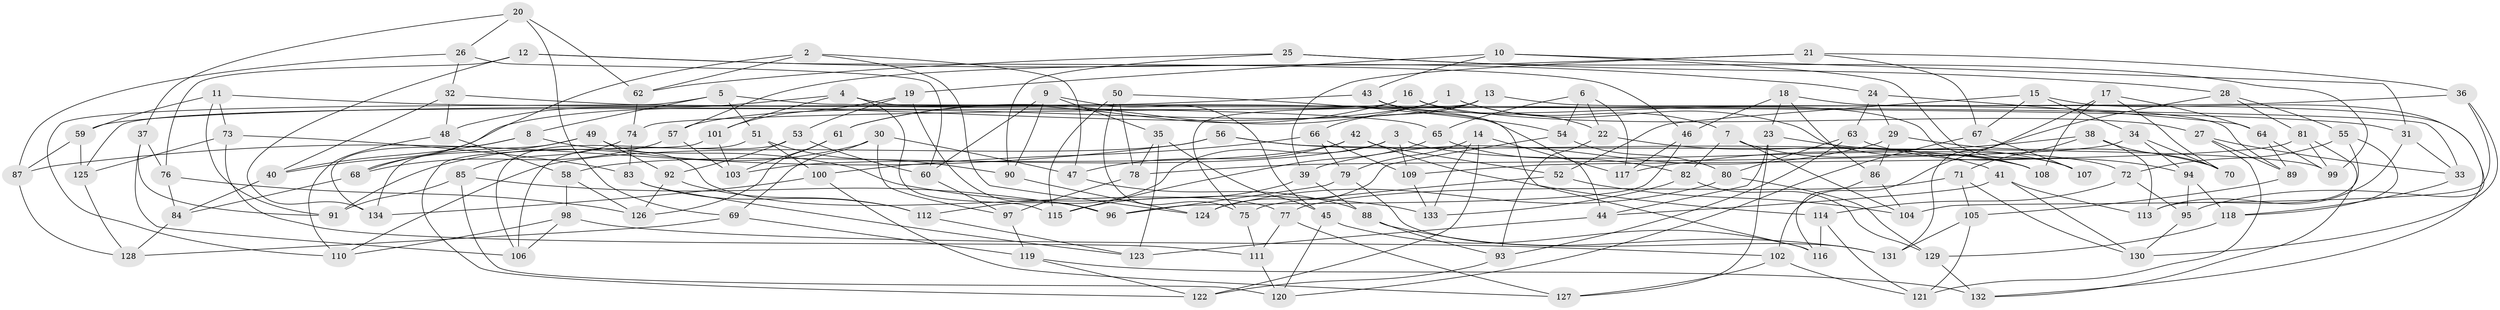 // Generated by graph-tools (version 1.1) at 2025/11/02/27/25 16:11:49]
// undirected, 134 vertices, 268 edges
graph export_dot {
graph [start="1"]
  node [color=gray90,style=filled];
  1;
  2;
  3;
  4;
  5;
  6;
  7;
  8;
  9;
  10;
  11;
  12;
  13;
  14;
  15;
  16;
  17;
  18;
  19;
  20;
  21;
  22;
  23;
  24;
  25;
  26;
  27;
  28;
  29;
  30;
  31;
  32;
  33;
  34;
  35;
  36;
  37;
  38;
  39;
  40;
  41;
  42;
  43;
  44;
  45;
  46;
  47;
  48;
  49;
  50;
  51;
  52;
  53;
  54;
  55;
  56;
  57;
  58;
  59;
  60;
  61;
  62;
  63;
  64;
  65;
  66;
  67;
  68;
  69;
  70;
  71;
  72;
  73;
  74;
  75;
  76;
  77;
  78;
  79;
  80;
  81;
  82;
  83;
  84;
  85;
  86;
  87;
  88;
  89;
  90;
  91;
  92;
  93;
  94;
  95;
  96;
  97;
  98;
  99;
  100;
  101;
  102;
  103;
  104;
  105;
  106;
  107;
  108;
  109;
  110;
  111;
  112;
  113;
  114;
  115;
  116;
  117;
  118;
  119;
  120;
  121;
  122;
  123;
  124;
  125;
  126;
  127;
  128;
  129;
  130;
  131;
  132;
  133;
  134;
  1 -- 108;
  1 -- 61;
  1 -- 7;
  1 -- 40;
  2 -- 62;
  2 -- 68;
  2 -- 47;
  2 -- 124;
  3 -- 109;
  3 -- 72;
  3 -- 58;
  3 -- 112;
  4 -- 115;
  4 -- 101;
  4 -- 48;
  4 -- 116;
  5 -- 51;
  5 -- 33;
  5 -- 110;
  5 -- 8;
  6 -- 65;
  6 -- 117;
  6 -- 54;
  6 -- 22;
  7 -- 104;
  7 -- 108;
  7 -- 82;
  8 -- 133;
  8 -- 40;
  8 -- 134;
  9 -- 45;
  9 -- 60;
  9 -- 35;
  9 -- 90;
  10 -- 107;
  10 -- 43;
  10 -- 31;
  10 -- 19;
  11 -- 31;
  11 -- 59;
  11 -- 91;
  11 -- 73;
  12 -- 46;
  12 -- 24;
  12 -- 76;
  12 -- 134;
  13 -- 66;
  13 -- 75;
  13 -- 89;
  13 -- 57;
  14 -- 79;
  14 -- 117;
  14 -- 133;
  14 -- 122;
  15 -- 67;
  15 -- 95;
  15 -- 52;
  15 -- 34;
  16 -- 22;
  16 -- 125;
  16 -- 61;
  16 -- 27;
  17 -- 64;
  17 -- 108;
  17 -- 70;
  17 -- 131;
  18 -- 132;
  18 -- 46;
  18 -- 86;
  18 -- 23;
  19 -- 53;
  19 -- 101;
  19 -- 96;
  20 -- 26;
  20 -- 62;
  20 -- 37;
  20 -- 69;
  21 -- 57;
  21 -- 39;
  21 -- 36;
  21 -- 67;
  22 -- 93;
  22 -- 41;
  23 -- 107;
  23 -- 44;
  23 -- 127;
  24 -- 63;
  24 -- 29;
  24 -- 64;
  25 -- 62;
  25 -- 90;
  25 -- 28;
  25 -- 99;
  26 -- 60;
  26 -- 32;
  26 -- 87;
  27 -- 89;
  27 -- 33;
  27 -- 121;
  28 -- 102;
  28 -- 55;
  28 -- 81;
  29 -- 39;
  29 -- 70;
  29 -- 86;
  30 -- 91;
  30 -- 47;
  30 -- 69;
  30 -- 97;
  31 -- 33;
  31 -- 113;
  32 -- 40;
  32 -- 65;
  32 -- 48;
  33 -- 118;
  34 -- 70;
  34 -- 78;
  34 -- 94;
  35 -- 78;
  35 -- 123;
  35 -- 45;
  36 -- 104;
  36 -- 130;
  36 -- 74;
  37 -- 106;
  37 -- 76;
  37 -- 91;
  38 -- 71;
  38 -- 113;
  38 -- 70;
  38 -- 117;
  39 -- 88;
  39 -- 115;
  40 -- 84;
  41 -- 44;
  41 -- 130;
  41 -- 113;
  42 -- 114;
  42 -- 52;
  42 -- 47;
  42 -- 103;
  43 -- 107;
  43 -- 44;
  43 -- 59;
  44 -- 123;
  45 -- 116;
  45 -- 120;
  46 -- 96;
  46 -- 117;
  47 -- 88;
  48 -- 110;
  48 -- 58;
  49 -- 77;
  49 -- 68;
  49 -- 92;
  49 -- 134;
  50 -- 54;
  50 -- 75;
  50 -- 115;
  50 -- 78;
  51 -- 90;
  51 -- 106;
  51 -- 100;
  52 -- 75;
  52 -- 104;
  53 -- 92;
  53 -- 106;
  53 -- 60;
  54 -- 80;
  54 -- 124;
  55 -- 113;
  55 -- 118;
  55 -- 72;
  56 -- 87;
  56 -- 99;
  56 -- 108;
  56 -- 110;
  57 -- 68;
  57 -- 103;
  58 -- 126;
  58 -- 98;
  59 -- 125;
  59 -- 87;
  60 -- 97;
  61 -- 126;
  61 -- 103;
  62 -- 74;
  63 -- 93;
  63 -- 80;
  63 -- 94;
  64 -- 89;
  64 -- 99;
  65 -- 82;
  65 -- 115;
  66 -- 109;
  66 -- 79;
  66 -- 100;
  67 -- 120;
  67 -- 107;
  68 -- 84;
  69 -- 128;
  69 -- 119;
  71 -- 77;
  71 -- 105;
  71 -- 130;
  72 -- 95;
  72 -- 114;
  73 -- 125;
  73 -- 111;
  73 -- 83;
  74 -- 85;
  74 -- 83;
  75 -- 111;
  76 -- 126;
  76 -- 84;
  77 -- 127;
  77 -- 111;
  78 -- 97;
  79 -- 131;
  79 -- 96;
  80 -- 124;
  80 -- 129;
  81 -- 132;
  81 -- 99;
  81 -- 109;
  82 -- 133;
  82 -- 129;
  83 -- 112;
  83 -- 123;
  84 -- 128;
  85 -- 91;
  85 -- 120;
  85 -- 96;
  86 -- 104;
  86 -- 116;
  87 -- 128;
  88 -- 131;
  88 -- 93;
  89 -- 105;
  90 -- 124;
  92 -- 112;
  92 -- 126;
  93 -- 122;
  94 -- 118;
  94 -- 95;
  95 -- 130;
  97 -- 119;
  98 -- 110;
  98 -- 102;
  98 -- 106;
  100 -- 134;
  100 -- 127;
  101 -- 122;
  101 -- 103;
  102 -- 127;
  102 -- 121;
  105 -- 121;
  105 -- 131;
  109 -- 133;
  111 -- 120;
  112 -- 123;
  114 -- 121;
  114 -- 116;
  118 -- 129;
  119 -- 122;
  119 -- 132;
  125 -- 128;
  129 -- 132;
}
